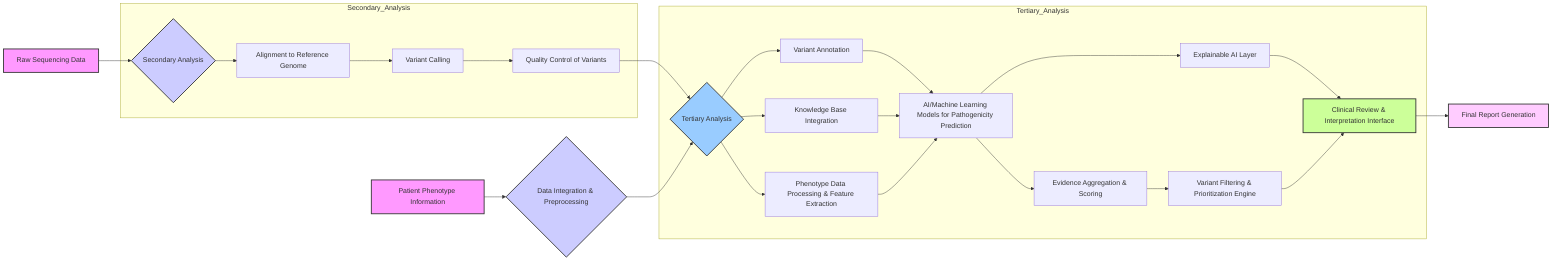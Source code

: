 graph LR
    A[Raw Sequencing Data] --> B{Secondary Analysis}
    C[Patient Phenotype Information] --> D{Data Integration & Preprocessing}

    subgraph Secondary_Analysis
        B1[Alignment to Reference Genome]
        B2[Variant Calling]
        B3[Quality Control of Variants]
        B --> B1 --> B2 --> B3
    end

    B3 --> E{Tertiary Analysis}
    D --> E

    subgraph Tertiary_Analysis
        E1[Variant Annotation]
        E2[Knowledge Base Integration]
        E3[Phenotype Data Processing & Feature Extraction]
        E4[AI/Machine Learning Models for Pathogenicity Prediction]
        E5[Evidence Aggregation & Scoring]
        E6[Explainable AI Layer]
        E7[Variant Filtering & Prioritization Engine]

        E --> E1
        E --> E2
        E --> E3
        E1 --> E4
        E2 --> E4
        E3 --> E4
        E4 --> E5
        E5 --> E7
        E4 --> E6
        E6 --> F[Clinical Review & Interpretation Interface]
        E7 --> F
    end

    F --> G[Final Report Generation]

    style A fill:#f9f,stroke:#333,stroke-width:2px
    style C fill:#f9f,stroke:#333,stroke-width:2px
    style B fill:#ccf,stroke:#333,stroke-width:2px
    style D fill:#ccf,stroke:#333,stroke-width:2px
    style E fill:#9cf,stroke:#333,stroke-width:2px
    style F fill:#cf9,stroke:#333,stroke-width:2px
    style G fill:#fcf,stroke:#333,stroke-width:2px